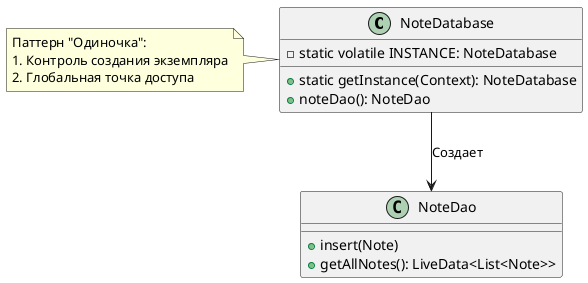 @startuml NoteDatabase_Singleton
class NoteDatabase {
  - static volatile INSTANCE: NoteDatabase
  + static getInstance(Context): NoteDatabase
  + noteDao(): NoteDao
}

class NoteDao {
  + insert(Note)
  + getAllNotes(): LiveData<List<Note>>
}

NoteDatabase --> NoteDao : Создает

note left of NoteDatabase
  Паттерн "Одиночка":
  1. Контроль создания экземпляра
  2. Глобальная точка доступа
end note
@endumlnduml